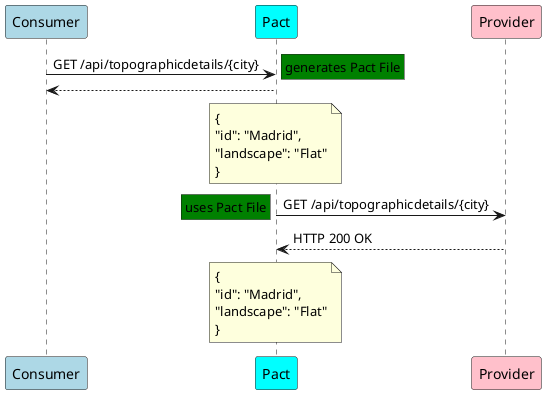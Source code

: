 @startuml
'https://plantuml.com/sequence-diagram


participant Consumer #lightblue
participant Pact #aqua
participant Provider #pink

Consumer -> Pact: GET /api/topographicdetails/{city}
rnote right #green: generates Pact File
Pact --> Consumer:
note over Pact
{
"id": "Madrid",
"landscape": "Flat"
}
end note


Pact -> Provider: GET /api/topographicdetails/{city}
rnote left #green: uses Pact File
Provider --> Pact: HTTP 200 OK
note over Pact
{
"id": "Madrid",
"landscape": "Flat"
}
end note

@enduml
